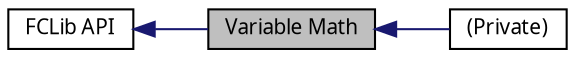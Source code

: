 digraph structs
{
  edge [fontname="FreeSans.ttf",fontsize=8,labelfontname="FreeSans.ttf",labelfontsize=8];
  node [fontname="FreeSans.ttf",fontsize=10,shape=record];
rankdir=LR;
  Node2 [label="(Private)",height=0.2,width=0.4,color="black", fillcolor="white", style="filled",URL="$group__PrivateVariableMath.html"];
  Node0 [label="Variable Math",height=0.2,width=0.4,color="black", fillcolor="grey75", style="filled" fontcolor="black"];
  Node1 [label="FCLib API",height=0.2,width=0.4,color="black", fillcolor="white", style="filled",URL="$group__API.html"];
  Node1->Node0 [shape=plaintext, color="midnightblue", dir="back", style="solid"];
  Node0->Node2 [shape=plaintext, color="midnightblue", dir="back", style="solid"];
}
